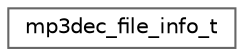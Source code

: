 digraph "Graphical Class Hierarchy"
{
 // LATEX_PDF_SIZE
  bgcolor="transparent";
  edge [fontname=Helvetica,fontsize=10,labelfontname=Helvetica,labelfontsize=10];
  node [fontname=Helvetica,fontsize=10,shape=box,height=0.2,width=0.4];
  rankdir="LR";
  Node0 [id="Node000000",label="mp3dec_file_info_t",height=0.2,width=0.4,color="grey40", fillcolor="white", style="filled",URL="$structmp3dec__file__info__t.html",tooltip=" "];
}
